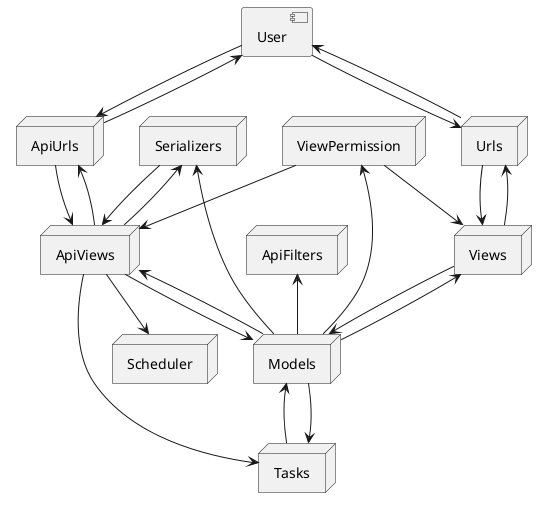 @startuml architecture

component User

User --> Urls
User <-- Urls
User --> ApiUrls
User <-- ApiUrls

node Urls {
}


node ViewPermission {
}

Urls --> Views
Urls <-- Views
ViewPermission --> Views

node Views {
}

node ApiUrls {
}

ApiUrls --> ApiViews
ApiUrls <-- ApiViews
ViewPermission --> ApiViews

node ApiViews {
}

Serializers --> ApiViews
Serializers <-- ApiViews
Serializers <-- Models

node Serializers {
}

ApiFilters <-- Models
node ApiFilters {
}

Views --> Models
Views <-- Models
ApiViews --> Models
ApiViews <-- Models
ViewPermission <-- Models
node Models {
}

ApiViews --> Scheduler
node Scheduler {
}

ApiViews --> Tasks
Models <-- Tasks
Models --> Tasks
node Tasks {
}

@enduml